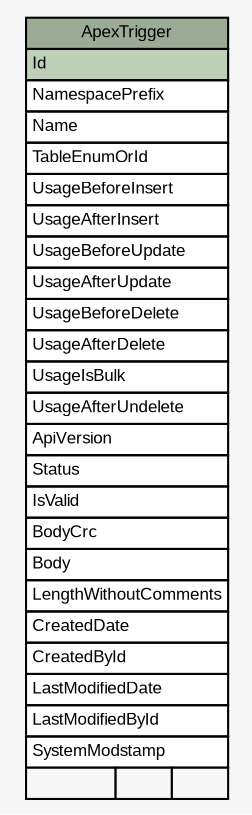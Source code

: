 // dot 2.40.1 on Mac OS X 10.12.6
// SchemaSpy rev 590
digraph "ApexTrigger" {
  graph [
    rankdir="RL"
    bgcolor="#f7f7f7"
    nodesep="0.18"
    ranksep="0.46"
    fontname="Arial"
    fontsize="8"
  ];
  node [
    fontname="Arial"
    fontsize="8"
    shape="plaintext"
  ];
  edge [
    arrowsize="0.8"
  ];
  "ApexTrigger" [
    label=<
    <TABLE BORDER="0" CELLBORDER="1" CELLSPACING="0" BGCOLOR="#ffffff">
      <TR><TD COLSPAN="3" BGCOLOR="#9bab96" ALIGN="CENTER">ApexTrigger</TD></TR>
      <TR><TD PORT="Id" COLSPAN="3" BGCOLOR="#bed1b8" ALIGN="LEFT">Id</TD></TR>
      <TR><TD PORT="NamespacePrefix" COLSPAN="3" ALIGN="LEFT">NamespacePrefix</TD></TR>
      <TR><TD PORT="Name" COLSPAN="3" ALIGN="LEFT">Name</TD></TR>
      <TR><TD PORT="TableEnumOrId" COLSPAN="3" ALIGN="LEFT">TableEnumOrId</TD></TR>
      <TR><TD PORT="UsageBeforeInsert" COLSPAN="3" ALIGN="LEFT">UsageBeforeInsert</TD></TR>
      <TR><TD PORT="UsageAfterInsert" COLSPAN="3" ALIGN="LEFT">UsageAfterInsert</TD></TR>
      <TR><TD PORT="UsageBeforeUpdate" COLSPAN="3" ALIGN="LEFT">UsageBeforeUpdate</TD></TR>
      <TR><TD PORT="UsageAfterUpdate" COLSPAN="3" ALIGN="LEFT">UsageAfterUpdate</TD></TR>
      <TR><TD PORT="UsageBeforeDelete" COLSPAN="3" ALIGN="LEFT">UsageBeforeDelete</TD></TR>
      <TR><TD PORT="UsageAfterDelete" COLSPAN="3" ALIGN="LEFT">UsageAfterDelete</TD></TR>
      <TR><TD PORT="UsageIsBulk" COLSPAN="3" ALIGN="LEFT">UsageIsBulk</TD></TR>
      <TR><TD PORT="UsageAfterUndelete" COLSPAN="3" ALIGN="LEFT">UsageAfterUndelete</TD></TR>
      <TR><TD PORT="ApiVersion" COLSPAN="3" ALIGN="LEFT">ApiVersion</TD></TR>
      <TR><TD PORT="Status" COLSPAN="3" ALIGN="LEFT">Status</TD></TR>
      <TR><TD PORT="IsValid" COLSPAN="3" ALIGN="LEFT">IsValid</TD></TR>
      <TR><TD PORT="BodyCrc" COLSPAN="3" ALIGN="LEFT">BodyCrc</TD></TR>
      <TR><TD PORT="Body" COLSPAN="3" ALIGN="LEFT">Body</TD></TR>
      <TR><TD PORT="LengthWithoutComments" COLSPAN="3" ALIGN="LEFT">LengthWithoutComments</TD></TR>
      <TR><TD PORT="CreatedDate" COLSPAN="3" ALIGN="LEFT">CreatedDate</TD></TR>
      <TR><TD PORT="CreatedById" COLSPAN="3" ALIGN="LEFT">CreatedById</TD></TR>
      <TR><TD PORT="LastModifiedDate" COLSPAN="3" ALIGN="LEFT">LastModifiedDate</TD></TR>
      <TR><TD PORT="LastModifiedById" COLSPAN="3" ALIGN="LEFT">LastModifiedById</TD></TR>
      <TR><TD PORT="SystemModstamp" COLSPAN="3" ALIGN="LEFT">SystemModstamp</TD></TR>
      <TR><TD ALIGN="LEFT" BGCOLOR="#f7f7f7">  </TD><TD ALIGN="RIGHT" BGCOLOR="#f7f7f7">  </TD><TD ALIGN="RIGHT" BGCOLOR="#f7f7f7">  </TD></TR>
    </TABLE>>
    URL="tables/ApexTrigger.html"
    tooltip="ApexTrigger"
  ];
}
